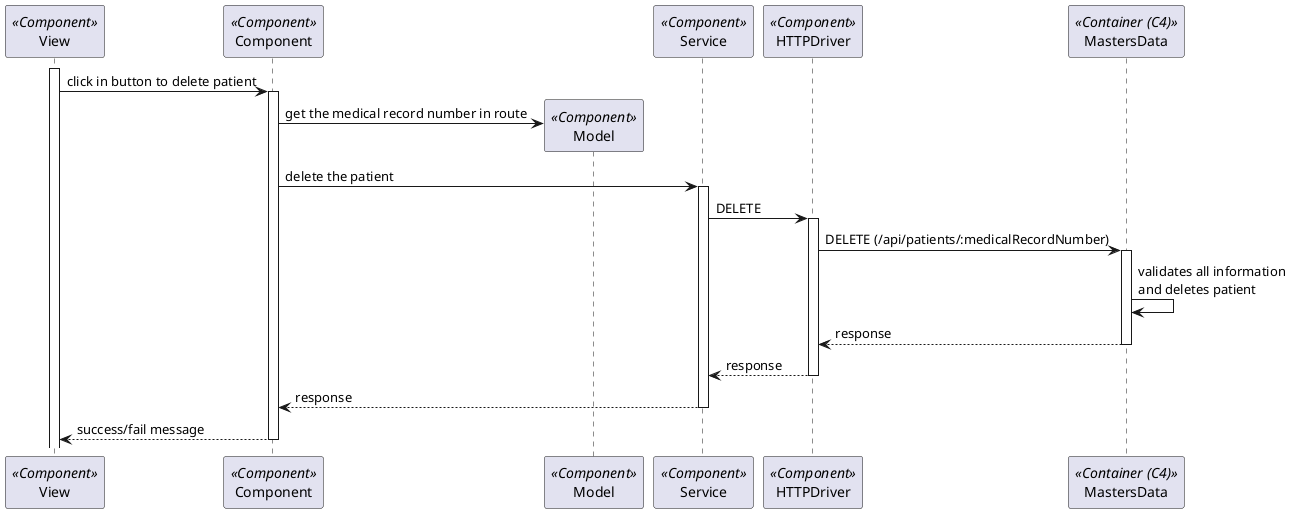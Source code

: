 ```plantuml
@startuml Process_View
participant View as View <<Component>>
participant Component as Component <<Component>>
participant Model as Model <<Component>>
participant Service as Service <<Component>>
participant HTTPDriver as HTTPDriver <<Component>>
participant MastersData as BE <<Container (C4)>>

activate View
View -> Component: click in button to delete patient
activate Component
Component -> Model**: get the medical record number in route
Component -> Service: delete the patient
activate Service
Service -> HTTPDriver: DELETE
activate HTTPDriver
HTTPDriver -> BE: DELETE (/api/patients/:medicalRecordNumber)
activate BE
BE -> BE: validates all information\nand deletes patient
return response
return response
return response
return success/fail message

@enduml
```